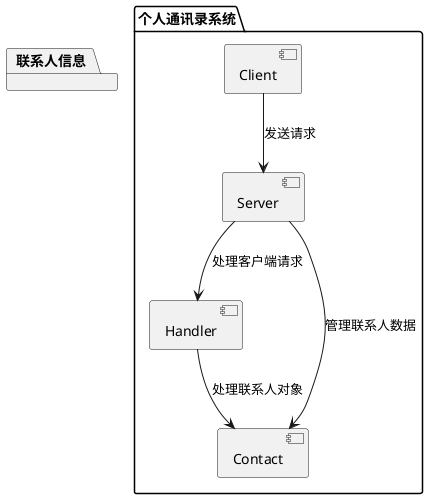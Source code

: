 @startuml
package "个人通讯录系统" {
    [Server] --> [Handler] : 处理客户端请求
    [Client] --> [Server] : 发送请求
    [Server] --> [Contact] : 管理联系人数据
    [Handler] --> [Contact] : 处理联系人对象
}

package "联系人信息" {


}
@enduml